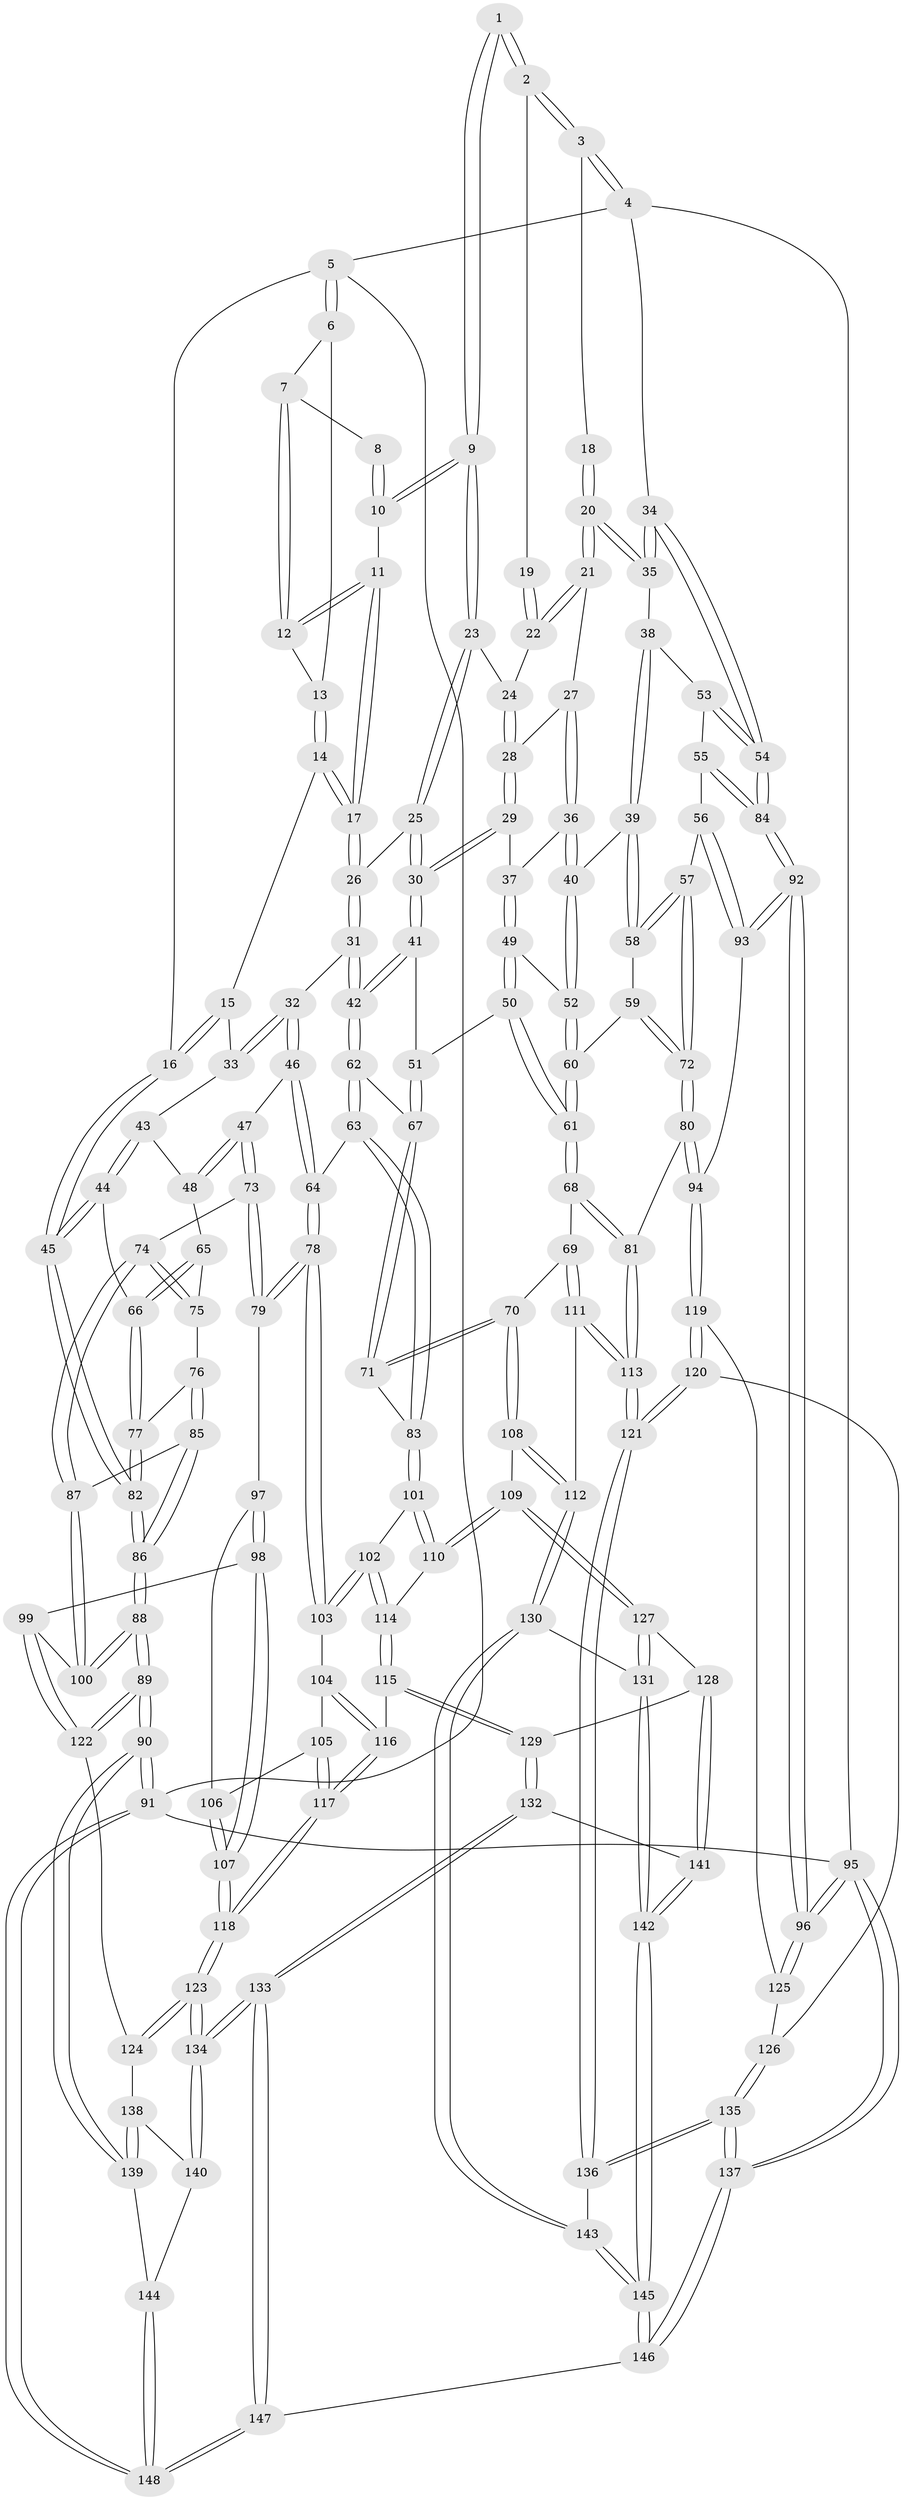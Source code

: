// coarse degree distribution, {4: 0.4888888888888889, 5: 0.35555555555555557, 6: 0.05555555555555555, 2: 0.011111111111111112, 3: 0.08888888888888889}
// Generated by graph-tools (version 1.1) at 2025/24/03/03/25 07:24:33]
// undirected, 148 vertices, 367 edges
graph export_dot {
graph [start="1"]
  node [color=gray90,style=filled];
  1 [pos="+0.5259533284923825+0"];
  2 [pos="+1+0"];
  3 [pos="+1+0"];
  4 [pos="+1+0"];
  5 [pos="+0+0"];
  6 [pos="+0.22864507676035617+0"];
  7 [pos="+0.2566266300763445+0"];
  8 [pos="+0.4614705780101759+0"];
  9 [pos="+0.55533859016833+0.08728686241264184"];
  10 [pos="+0.43419367598515796+0.08681337020716276"];
  11 [pos="+0.42625516604927444+0.0913397229060463"];
  12 [pos="+0.3828379016859063+0.06803952742553279"];
  13 [pos="+0.29039894382639164+0.07451677106513103"];
  14 [pos="+0.26822252714506567+0.10673967775576187"];
  15 [pos="+0.22273959936753282+0.1243552412267967"];
  16 [pos="+0+0"];
  17 [pos="+0.3882245654883826+0.2091116516604807"];
  18 [pos="+0.7847334803974998+0.1375002933694019"];
  19 [pos="+0.6679227986789396+0.0816958422778435"];
  20 [pos="+0.7626162016336524+0.21942842089120032"];
  21 [pos="+0.7247124264540543+0.20473591377245662"];
  22 [pos="+0.6646922005825324+0.08524984729472428"];
  23 [pos="+0.5692757713704821+0.0978886278140862"];
  24 [pos="+0.5911905121721596+0.1009979730002562"];
  25 [pos="+0.5017902900217369+0.25645926281872894"];
  26 [pos="+0.3892162314772007+0.22829287844558563"];
  27 [pos="+0.667371879277063+0.2350245626104141"];
  28 [pos="+0.6242498270187931+0.2317888748824012"];
  29 [pos="+0.5525995930688433+0.2875222801370341"];
  30 [pos="+0.5324186882480466+0.28892377980839773"];
  31 [pos="+0.3119559351273468+0.3046535516333985"];
  32 [pos="+0.3015680092926822+0.3095563173061547"];
  33 [pos="+0.22436380690079172+0.2542521376653226"];
  34 [pos="+1+0"];
  35 [pos="+0.7961039803131615+0.2491968815006091"];
  36 [pos="+0.6723931041108298+0.32708993815860526"];
  37 [pos="+0.624372840375533+0.32883416487240746"];
  38 [pos="+0.804820657877609+0.2862403270638239"];
  39 [pos="+0.7882328084103861+0.32229455677037644"];
  40 [pos="+0.6935718299298587+0.3386607411704076"];
  41 [pos="+0.5287187793996658+0.3042939302177992"];
  42 [pos="+0.46890425204890174+0.3993861081885369"];
  43 [pos="+0.08062875845937147+0.2600215863987847"];
  44 [pos="+0+0.24499471789933744"];
  45 [pos="+0+0.18160776007609133"];
  46 [pos="+0.29166422482613535+0.34245281515146647"];
  47 [pos="+0.22223989343197206+0.3996845390783407"];
  48 [pos="+0.19448264247004213+0.394256067710652"];
  49 [pos="+0.6149981365790266+0.3971515934569913"];
  50 [pos="+0.5950119328410609+0.4180480451584813"];
  51 [pos="+0.5835906542588496+0.41525308154560164"];
  52 [pos="+0.6783550628897449+0.39661450581877133"];
  53 [pos="+0.8636476883409188+0.29366397511878073"];
  54 [pos="+1+0.23986357105472417"];
  55 [pos="+0.9435011215569262+0.4356854923088831"];
  56 [pos="+0.8735368059554662+0.45228671268741794"];
  57 [pos="+0.8493969897084338+0.4547007987280182"];
  58 [pos="+0.8012891840502476+0.3888356298296922"];
  59 [pos="+0.72471515165841+0.4306810474782383"];
  60 [pos="+0.6951590307576102+0.4458742996637572"];
  61 [pos="+0.6614665880568059+0.5374881889187759"];
  62 [pos="+0.472284385271816+0.43100873750632956"];
  63 [pos="+0.4706652597509174+0.4335925895142807"];
  64 [pos="+0.371219105383857+0.5184802176242712"];
  65 [pos="+0.08189189764089012+0.39990376909512226"];
  66 [pos="+0+0.29517352500307575"];
  67 [pos="+0.5252021817543784+0.43952707229819027"];
  68 [pos="+0.6616267423808384+0.545006105401067"];
  69 [pos="+0.625478958994197+0.5623400637266861"];
  70 [pos="+0.6183469200374919+0.5636702790412917"];
  71 [pos="+0.6026295092474129+0.5641512682305989"];
  72 [pos="+0.8133770718976984+0.5181152819609094"];
  73 [pos="+0.19395891502521254+0.5145355388752713"];
  74 [pos="+0.1716055175999862+0.5257157370894147"];
  75 [pos="+0.08200269463787718+0.4002479070849964"];
  76 [pos="+0.06649527852019578+0.49930320978850323"];
  77 [pos="+0.05725156972941154+0.4950794535736459"];
  78 [pos="+0.3670928358336274+0.5382009350497898"];
  79 [pos="+0.29910472345552297+0.5469632656912752"];
  80 [pos="+0.7834721377031465+0.5721111951653592"];
  81 [pos="+0.7214831646813221+0.5680373248978889"];
  82 [pos="+0+0.4077193621394234"];
  83 [pos="+0.5464754189606678+0.579755002406755"];
  84 [pos="+1+0.4277485175679884"];
  85 [pos="+0.08264635415415558+0.5307223595359355"];
  86 [pos="+0+0.5080069788330372"];
  87 [pos="+0.1289002363348962+0.5726373932930958"];
  88 [pos="+0+0.616894385111215"];
  89 [pos="+0+0.7287829058371355"];
  90 [pos="+0+0.8827444541124287"];
  91 [pos="+0+1"];
  92 [pos="+1+0.5663553588669836"];
  93 [pos="+0.9404915021763482+0.606757955949736"];
  94 [pos="+0.8427183862181736+0.6397123383174105"];
  95 [pos="+1+1"];
  96 [pos="+1+0.7084673057068791"];
  97 [pos="+0.28541669332012853+0.5720293569041872"];
  98 [pos="+0.17766542734562218+0.6637537717513101"];
  99 [pos="+0.13512531612195455+0.6252350250742008"];
  100 [pos="+0.12852739787911852+0.5740989175578798"];
  101 [pos="+0.5117578050247827+0.5997080324454364"];
  102 [pos="+0.46306092570022334+0.5974977037071761"];
  103 [pos="+0.38467014954241485+0.5655179329444064"];
  104 [pos="+0.3754792783169032+0.5927365793446359"];
  105 [pos="+0.2838662254365046+0.6587274719782557"];
  106 [pos="+0.27355445006566587+0.6196442840506299"];
  107 [pos="+0.1894534809451443+0.6793181128082046"];
  108 [pos="+0.5691764119857503+0.7701800118594968"];
  109 [pos="+0.5497804328987229+0.7661386923008071"];
  110 [pos="+0.5337097811663527+0.7222061924286423"];
  111 [pos="+0.6541952860621725+0.7961123414596233"];
  112 [pos="+0.6237599670144442+0.7918317744070925"];
  113 [pos="+0.679159890852641+0.8060207472001334"];
  114 [pos="+0.44519839166798986+0.6869095374432739"];
  115 [pos="+0.38900288773649216+0.7716648720591879"];
  116 [pos="+0.35081996343281724+0.7512322470166191"];
  117 [pos="+0.24724723394828277+0.7581322348726139"];
  118 [pos="+0.23568157873042167+0.7615003260267945"];
  119 [pos="+0.8419522967225372+0.6741658055279967"];
  120 [pos="+0.8143688116421958+0.7222161237812916"];
  121 [pos="+0.7142567986806534+0.8315403653016381"];
  122 [pos="+0+0.749724482924089"];
  123 [pos="+0.1977764781622993+0.8233250757746428"];
  124 [pos="+0.007026960719028374+0.7642332004735914"];
  125 [pos="+0.9280035558609931+0.7345615631475961"];
  126 [pos="+0.9156894535945886+0.8232476960065481"];
  127 [pos="+0.44701539717415695+0.8099394826349042"];
  128 [pos="+0.43483358694916163+0.8073003041701949"];
  129 [pos="+0.39599942327255394+0.778829525079459"];
  130 [pos="+0.5203752103800595+0.929903329456333"];
  131 [pos="+0.46740504093274027+0.8598835999761537"];
  132 [pos="+0.2880761154112558+0.9243818468684437"];
  133 [pos="+0.2345676880055048+0.9456309168474333"];
  134 [pos="+0.2011303098154659+0.8875448952476658"];
  135 [pos="+1+1"];
  136 [pos="+0.7400612042705426+0.9037241438374453"];
  137 [pos="+1+1"];
  138 [pos="+0.03623215838036276+0.8477166554924978"];
  139 [pos="+0.02001536479466557+0.9355354095703765"];
  140 [pos="+0.0952700021158098+0.9164704932026383"];
  141 [pos="+0.3758995469167858+0.9083447095931765"];
  142 [pos="+0.417683884534849+0.9626527031574822"];
  143 [pos="+0.5263564149126403+0.9566501632005335"];
  144 [pos="+0.05009321858193017+0.9489411867737277"];
  145 [pos="+0.4654920109229389+1"];
  146 [pos="+0.4516893102742575+1"];
  147 [pos="+0.2570859963177304+1"];
  148 [pos="+0.09370942199540834+1"];
  1 -- 2;
  1 -- 2;
  1 -- 9;
  1 -- 9;
  2 -- 3;
  2 -- 3;
  2 -- 19;
  3 -- 4;
  3 -- 4;
  3 -- 18;
  4 -- 5;
  4 -- 34;
  4 -- 95;
  5 -- 6;
  5 -- 6;
  5 -- 16;
  5 -- 91;
  6 -- 7;
  6 -- 13;
  7 -- 8;
  7 -- 12;
  7 -- 12;
  8 -- 10;
  8 -- 10;
  9 -- 10;
  9 -- 10;
  9 -- 23;
  9 -- 23;
  10 -- 11;
  11 -- 12;
  11 -- 12;
  11 -- 17;
  11 -- 17;
  12 -- 13;
  13 -- 14;
  13 -- 14;
  14 -- 15;
  14 -- 17;
  14 -- 17;
  15 -- 16;
  15 -- 16;
  15 -- 33;
  16 -- 45;
  16 -- 45;
  17 -- 26;
  17 -- 26;
  18 -- 20;
  18 -- 20;
  19 -- 22;
  19 -- 22;
  20 -- 21;
  20 -- 21;
  20 -- 35;
  20 -- 35;
  21 -- 22;
  21 -- 22;
  21 -- 27;
  22 -- 24;
  23 -- 24;
  23 -- 25;
  23 -- 25;
  24 -- 28;
  24 -- 28;
  25 -- 26;
  25 -- 30;
  25 -- 30;
  26 -- 31;
  26 -- 31;
  27 -- 28;
  27 -- 36;
  27 -- 36;
  28 -- 29;
  28 -- 29;
  29 -- 30;
  29 -- 30;
  29 -- 37;
  30 -- 41;
  30 -- 41;
  31 -- 32;
  31 -- 42;
  31 -- 42;
  32 -- 33;
  32 -- 33;
  32 -- 46;
  32 -- 46;
  33 -- 43;
  34 -- 35;
  34 -- 35;
  34 -- 54;
  34 -- 54;
  35 -- 38;
  36 -- 37;
  36 -- 40;
  36 -- 40;
  37 -- 49;
  37 -- 49;
  38 -- 39;
  38 -- 39;
  38 -- 53;
  39 -- 40;
  39 -- 58;
  39 -- 58;
  40 -- 52;
  40 -- 52;
  41 -- 42;
  41 -- 42;
  41 -- 51;
  42 -- 62;
  42 -- 62;
  43 -- 44;
  43 -- 44;
  43 -- 48;
  44 -- 45;
  44 -- 45;
  44 -- 66;
  45 -- 82;
  45 -- 82;
  46 -- 47;
  46 -- 64;
  46 -- 64;
  47 -- 48;
  47 -- 48;
  47 -- 73;
  47 -- 73;
  48 -- 65;
  49 -- 50;
  49 -- 50;
  49 -- 52;
  50 -- 51;
  50 -- 61;
  50 -- 61;
  51 -- 67;
  51 -- 67;
  52 -- 60;
  52 -- 60;
  53 -- 54;
  53 -- 54;
  53 -- 55;
  54 -- 84;
  54 -- 84;
  55 -- 56;
  55 -- 84;
  55 -- 84;
  56 -- 57;
  56 -- 93;
  56 -- 93;
  57 -- 58;
  57 -- 58;
  57 -- 72;
  57 -- 72;
  58 -- 59;
  59 -- 60;
  59 -- 72;
  59 -- 72;
  60 -- 61;
  60 -- 61;
  61 -- 68;
  61 -- 68;
  62 -- 63;
  62 -- 63;
  62 -- 67;
  63 -- 64;
  63 -- 83;
  63 -- 83;
  64 -- 78;
  64 -- 78;
  65 -- 66;
  65 -- 66;
  65 -- 75;
  66 -- 77;
  66 -- 77;
  67 -- 71;
  67 -- 71;
  68 -- 69;
  68 -- 81;
  68 -- 81;
  69 -- 70;
  69 -- 111;
  69 -- 111;
  70 -- 71;
  70 -- 71;
  70 -- 108;
  70 -- 108;
  71 -- 83;
  72 -- 80;
  72 -- 80;
  73 -- 74;
  73 -- 79;
  73 -- 79;
  74 -- 75;
  74 -- 75;
  74 -- 87;
  74 -- 87;
  75 -- 76;
  76 -- 77;
  76 -- 85;
  76 -- 85;
  77 -- 82;
  77 -- 82;
  78 -- 79;
  78 -- 79;
  78 -- 103;
  78 -- 103;
  79 -- 97;
  80 -- 81;
  80 -- 94;
  80 -- 94;
  81 -- 113;
  81 -- 113;
  82 -- 86;
  82 -- 86;
  83 -- 101;
  83 -- 101;
  84 -- 92;
  84 -- 92;
  85 -- 86;
  85 -- 86;
  85 -- 87;
  86 -- 88;
  86 -- 88;
  87 -- 100;
  87 -- 100;
  88 -- 89;
  88 -- 89;
  88 -- 100;
  88 -- 100;
  89 -- 90;
  89 -- 90;
  89 -- 122;
  89 -- 122;
  90 -- 91;
  90 -- 91;
  90 -- 139;
  90 -- 139;
  91 -- 148;
  91 -- 148;
  91 -- 95;
  92 -- 93;
  92 -- 93;
  92 -- 96;
  92 -- 96;
  93 -- 94;
  94 -- 119;
  94 -- 119;
  95 -- 96;
  95 -- 96;
  95 -- 137;
  95 -- 137;
  96 -- 125;
  96 -- 125;
  97 -- 98;
  97 -- 98;
  97 -- 106;
  98 -- 99;
  98 -- 107;
  98 -- 107;
  99 -- 100;
  99 -- 122;
  99 -- 122;
  101 -- 102;
  101 -- 110;
  101 -- 110;
  102 -- 103;
  102 -- 103;
  102 -- 114;
  102 -- 114;
  103 -- 104;
  104 -- 105;
  104 -- 116;
  104 -- 116;
  105 -- 106;
  105 -- 117;
  105 -- 117;
  106 -- 107;
  106 -- 107;
  107 -- 118;
  107 -- 118;
  108 -- 109;
  108 -- 112;
  108 -- 112;
  109 -- 110;
  109 -- 110;
  109 -- 127;
  109 -- 127;
  110 -- 114;
  111 -- 112;
  111 -- 113;
  111 -- 113;
  112 -- 130;
  112 -- 130;
  113 -- 121;
  113 -- 121;
  114 -- 115;
  114 -- 115;
  115 -- 116;
  115 -- 129;
  115 -- 129;
  116 -- 117;
  116 -- 117;
  117 -- 118;
  117 -- 118;
  118 -- 123;
  118 -- 123;
  119 -- 120;
  119 -- 120;
  119 -- 125;
  120 -- 121;
  120 -- 121;
  120 -- 126;
  121 -- 136;
  121 -- 136;
  122 -- 124;
  123 -- 124;
  123 -- 124;
  123 -- 134;
  123 -- 134;
  124 -- 138;
  125 -- 126;
  126 -- 135;
  126 -- 135;
  127 -- 128;
  127 -- 131;
  127 -- 131;
  128 -- 129;
  128 -- 141;
  128 -- 141;
  129 -- 132;
  129 -- 132;
  130 -- 131;
  130 -- 143;
  130 -- 143;
  131 -- 142;
  131 -- 142;
  132 -- 133;
  132 -- 133;
  132 -- 141;
  133 -- 134;
  133 -- 134;
  133 -- 147;
  133 -- 147;
  134 -- 140;
  134 -- 140;
  135 -- 136;
  135 -- 136;
  135 -- 137;
  135 -- 137;
  136 -- 143;
  137 -- 146;
  137 -- 146;
  138 -- 139;
  138 -- 139;
  138 -- 140;
  139 -- 144;
  140 -- 144;
  141 -- 142;
  141 -- 142;
  142 -- 145;
  142 -- 145;
  143 -- 145;
  143 -- 145;
  144 -- 148;
  144 -- 148;
  145 -- 146;
  145 -- 146;
  146 -- 147;
  147 -- 148;
  147 -- 148;
}
